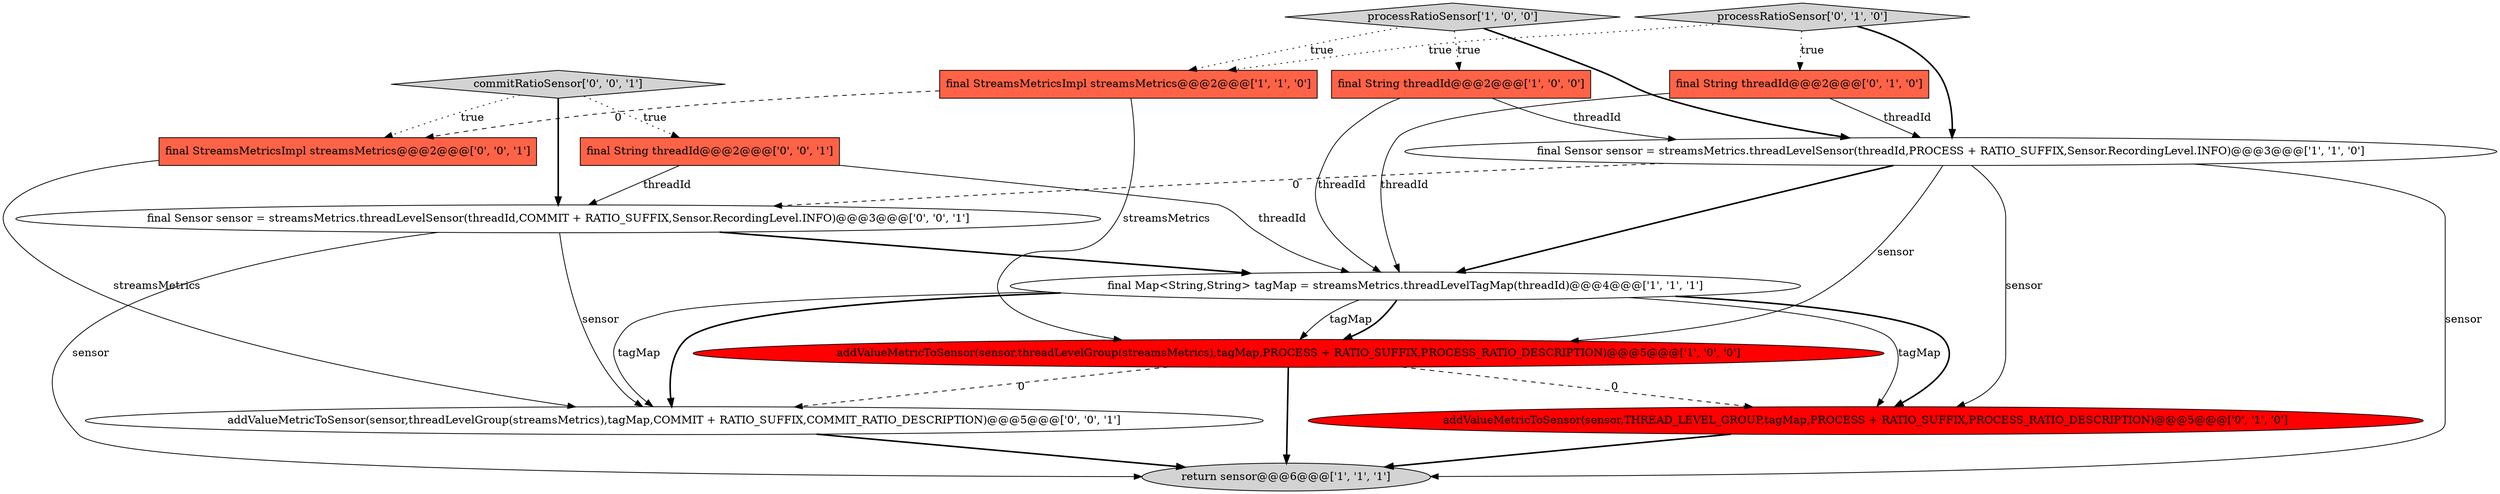 digraph {
13 [style = filled, label = "final Sensor sensor = streamsMetrics.threadLevelSensor(threadId,COMMIT + RATIO_SUFFIX,Sensor.RecordingLevel.INFO)@@@3@@@['0', '0', '1']", fillcolor = white, shape = ellipse image = "AAA0AAABBB3BBB"];
1 [style = filled, label = "final Sensor sensor = streamsMetrics.threadLevelSensor(threadId,PROCESS + RATIO_SUFFIX,Sensor.RecordingLevel.INFO)@@@3@@@['1', '1', '0']", fillcolor = white, shape = ellipse image = "AAA0AAABBB1BBB"];
9 [style = filled, label = "processRatioSensor['0', '1', '0']", fillcolor = lightgray, shape = diamond image = "AAA0AAABBB2BBB"];
14 [style = filled, label = "addValueMetricToSensor(sensor,threadLevelGroup(streamsMetrics),tagMap,COMMIT + RATIO_SUFFIX,COMMIT_RATIO_DESCRIPTION)@@@5@@@['0', '0', '1']", fillcolor = white, shape = ellipse image = "AAA0AAABBB3BBB"];
2 [style = filled, label = "final Map<String,String> tagMap = streamsMetrics.threadLevelTagMap(threadId)@@@4@@@['1', '1', '1']", fillcolor = white, shape = ellipse image = "AAA0AAABBB1BBB"];
11 [style = filled, label = "final String threadId@@@2@@@['0', '0', '1']", fillcolor = tomato, shape = box image = "AAA0AAABBB3BBB"];
12 [style = filled, label = "final StreamsMetricsImpl streamsMetrics@@@2@@@['0', '0', '1']", fillcolor = tomato, shape = box image = "AAA0AAABBB3BBB"];
3 [style = filled, label = "return sensor@@@6@@@['1', '1', '1']", fillcolor = lightgray, shape = ellipse image = "AAA0AAABBB1BBB"];
10 [style = filled, label = "commitRatioSensor['0', '0', '1']", fillcolor = lightgray, shape = diamond image = "AAA0AAABBB3BBB"];
4 [style = filled, label = "final StreamsMetricsImpl streamsMetrics@@@2@@@['1', '1', '0']", fillcolor = tomato, shape = box image = "AAA0AAABBB1BBB"];
6 [style = filled, label = "processRatioSensor['1', '0', '0']", fillcolor = lightgray, shape = diamond image = "AAA0AAABBB1BBB"];
7 [style = filled, label = "final String threadId@@@2@@@['0', '1', '0']", fillcolor = tomato, shape = box image = "AAA0AAABBB2BBB"];
0 [style = filled, label = "final String threadId@@@2@@@['1', '0', '0']", fillcolor = tomato, shape = box image = "AAA0AAABBB1BBB"];
5 [style = filled, label = "addValueMetricToSensor(sensor,threadLevelGroup(streamsMetrics),tagMap,PROCESS + RATIO_SUFFIX,PROCESS_RATIO_DESCRIPTION)@@@5@@@['1', '0', '0']", fillcolor = red, shape = ellipse image = "AAA1AAABBB1BBB"];
8 [style = filled, label = "addValueMetricToSensor(sensor,THREAD_LEVEL_GROUP,tagMap,PROCESS + RATIO_SUFFIX,PROCESS_RATIO_DESCRIPTION)@@@5@@@['0', '1', '0']", fillcolor = red, shape = ellipse image = "AAA1AAABBB2BBB"];
5->3 [style = bold, label=""];
14->3 [style = bold, label=""];
10->12 [style = dotted, label="true"];
5->14 [style = dashed, label="0"];
13->14 [style = solid, label="sensor"];
1->5 [style = solid, label="sensor"];
1->3 [style = solid, label="sensor"];
8->3 [style = bold, label=""];
11->13 [style = solid, label="threadId"];
4->5 [style = solid, label="streamsMetrics"];
2->14 [style = solid, label="tagMap"];
7->2 [style = solid, label="threadId"];
4->12 [style = dashed, label="0"];
0->2 [style = solid, label="threadId"];
1->8 [style = solid, label="sensor"];
1->13 [style = dashed, label="0"];
6->1 [style = bold, label=""];
0->1 [style = solid, label="threadId"];
12->14 [style = solid, label="streamsMetrics"];
2->8 [style = solid, label="tagMap"];
6->4 [style = dotted, label="true"];
10->13 [style = bold, label=""];
10->11 [style = dotted, label="true"];
13->3 [style = solid, label="sensor"];
2->14 [style = bold, label=""];
9->4 [style = dotted, label="true"];
5->8 [style = dashed, label="0"];
1->2 [style = bold, label=""];
6->0 [style = dotted, label="true"];
7->1 [style = solid, label="threadId"];
9->7 [style = dotted, label="true"];
9->1 [style = bold, label=""];
2->5 [style = solid, label="tagMap"];
11->2 [style = solid, label="threadId"];
2->8 [style = bold, label=""];
2->5 [style = bold, label=""];
13->2 [style = bold, label=""];
}
